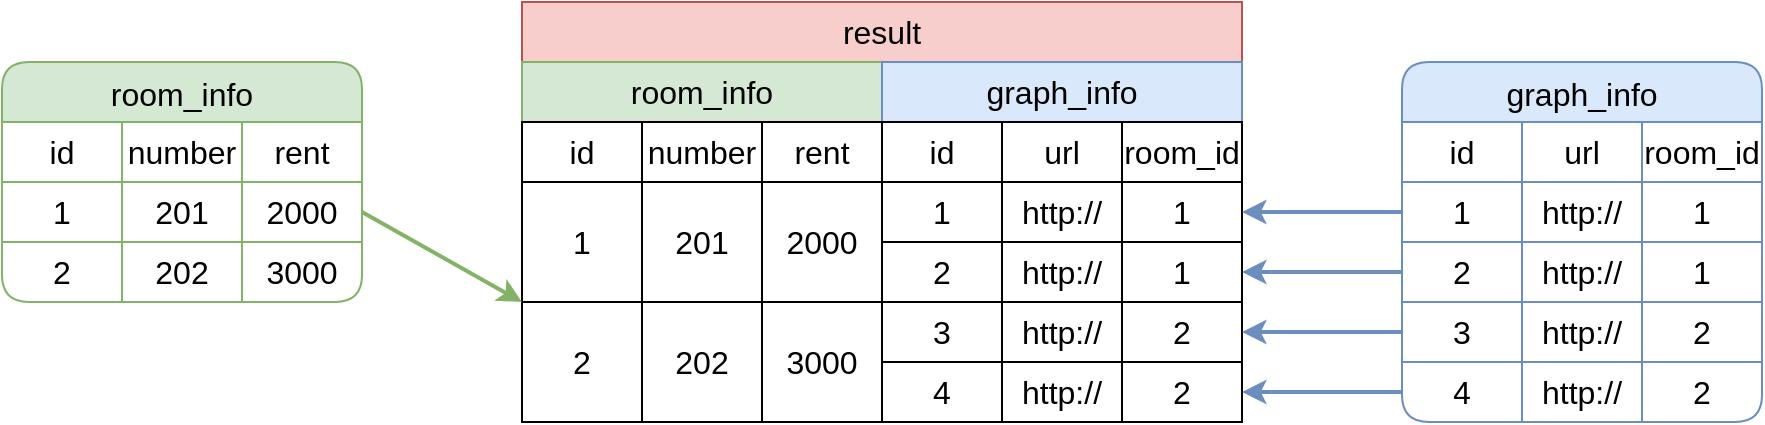 <mxfile version="21.6.5" type="device">
  <diagram name="第 1 页" id="Rej5io_blJWf3P0rDN8p">
    <mxGraphModel dx="1219" dy="769" grid="1" gridSize="10" guides="1" tooltips="1" connect="1" arrows="1" fold="1" page="1" pageScale="1" pageWidth="3300" pageHeight="4681" math="0" shadow="0">
      <root>
        <mxCell id="0" />
        <mxCell id="1" parent="0" />
        <mxCell id="d7a110inKtljT86s4EJ2-14" value="room_info" style="shape=table;startSize=30;container=1;collapsible=0;childLayout=tableLayout;strokeColor=#82b366;fontSize=16;fillColor=#d5e8d4;rounded=1;" parent="1" vertex="1">
          <mxGeometry x="320" y="360" width="180" height="120" as="geometry" />
        </mxCell>
        <mxCell id="d7a110inKtljT86s4EJ2-15" value="" style="shape=tableRow;horizontal=0;startSize=0;swimlaneHead=0;swimlaneBody=0;strokeColor=inherit;top=0;left=0;bottom=0;right=0;collapsible=0;dropTarget=0;fillColor=none;points=[[0,0.5],[1,0.5]];portConstraint=eastwest;fontSize=16;" parent="d7a110inKtljT86s4EJ2-14" vertex="1">
          <mxGeometry y="30" width="180" height="30" as="geometry" />
        </mxCell>
        <mxCell id="d7a110inKtljT86s4EJ2-16" value="id" style="shape=partialRectangle;html=1;whiteSpace=wrap;connectable=0;strokeColor=inherit;overflow=hidden;fillColor=none;top=0;left=0;bottom=0;right=0;pointerEvents=1;fontSize=16;" parent="d7a110inKtljT86s4EJ2-15" vertex="1">
          <mxGeometry width="60" height="30" as="geometry">
            <mxRectangle width="60" height="30" as="alternateBounds" />
          </mxGeometry>
        </mxCell>
        <mxCell id="d7a110inKtljT86s4EJ2-17" value="number" style="shape=partialRectangle;html=1;whiteSpace=wrap;connectable=0;strokeColor=inherit;overflow=hidden;fillColor=none;top=0;left=0;bottom=0;right=0;pointerEvents=1;fontSize=16;" parent="d7a110inKtljT86s4EJ2-15" vertex="1">
          <mxGeometry x="60" width="60" height="30" as="geometry">
            <mxRectangle width="60" height="30" as="alternateBounds" />
          </mxGeometry>
        </mxCell>
        <mxCell id="d7a110inKtljT86s4EJ2-18" value="rent" style="shape=partialRectangle;html=1;whiteSpace=wrap;connectable=0;strokeColor=inherit;overflow=hidden;fillColor=none;top=0;left=0;bottom=0;right=0;pointerEvents=1;fontSize=16;" parent="d7a110inKtljT86s4EJ2-15" vertex="1">
          <mxGeometry x="120" width="60" height="30" as="geometry">
            <mxRectangle width="60" height="30" as="alternateBounds" />
          </mxGeometry>
        </mxCell>
        <mxCell id="d7a110inKtljT86s4EJ2-19" value="" style="shape=tableRow;horizontal=0;startSize=0;swimlaneHead=0;swimlaneBody=0;strokeColor=inherit;top=0;left=0;bottom=0;right=0;collapsible=0;dropTarget=0;fillColor=none;points=[[0,0.5],[1,0.5]];portConstraint=eastwest;fontSize=16;" parent="d7a110inKtljT86s4EJ2-14" vertex="1">
          <mxGeometry y="60" width="180" height="30" as="geometry" />
        </mxCell>
        <mxCell id="d7a110inKtljT86s4EJ2-20" value="1" style="shape=partialRectangle;html=1;whiteSpace=wrap;connectable=0;strokeColor=inherit;overflow=hidden;fillColor=none;top=0;left=0;bottom=0;right=0;pointerEvents=1;fontSize=16;" parent="d7a110inKtljT86s4EJ2-19" vertex="1">
          <mxGeometry width="60" height="30" as="geometry">
            <mxRectangle width="60" height="30" as="alternateBounds" />
          </mxGeometry>
        </mxCell>
        <mxCell id="d7a110inKtljT86s4EJ2-21" value="201" style="shape=partialRectangle;html=1;whiteSpace=wrap;connectable=0;strokeColor=inherit;overflow=hidden;fillColor=none;top=0;left=0;bottom=0;right=0;pointerEvents=1;fontSize=16;" parent="d7a110inKtljT86s4EJ2-19" vertex="1">
          <mxGeometry x="60" width="60" height="30" as="geometry">
            <mxRectangle width="60" height="30" as="alternateBounds" />
          </mxGeometry>
        </mxCell>
        <mxCell id="d7a110inKtljT86s4EJ2-22" value="2000" style="shape=partialRectangle;html=1;whiteSpace=wrap;connectable=0;strokeColor=inherit;overflow=hidden;fillColor=none;top=0;left=0;bottom=0;right=0;pointerEvents=1;fontSize=16;" parent="d7a110inKtljT86s4EJ2-19" vertex="1">
          <mxGeometry x="120" width="60" height="30" as="geometry">
            <mxRectangle width="60" height="30" as="alternateBounds" />
          </mxGeometry>
        </mxCell>
        <mxCell id="d7a110inKtljT86s4EJ2-23" value="" style="shape=tableRow;horizontal=0;startSize=0;swimlaneHead=0;swimlaneBody=0;strokeColor=inherit;top=0;left=0;bottom=0;right=0;collapsible=0;dropTarget=0;fillColor=none;points=[[0,0.5],[1,0.5]];portConstraint=eastwest;fontSize=16;" parent="d7a110inKtljT86s4EJ2-14" vertex="1">
          <mxGeometry y="90" width="180" height="30" as="geometry" />
        </mxCell>
        <mxCell id="d7a110inKtljT86s4EJ2-24" value="2" style="shape=partialRectangle;html=1;whiteSpace=wrap;connectable=0;strokeColor=inherit;overflow=hidden;fillColor=none;top=0;left=0;bottom=0;right=0;pointerEvents=1;fontSize=16;" parent="d7a110inKtljT86s4EJ2-23" vertex="1">
          <mxGeometry width="60" height="30" as="geometry">
            <mxRectangle width="60" height="30" as="alternateBounds" />
          </mxGeometry>
        </mxCell>
        <mxCell id="d7a110inKtljT86s4EJ2-25" value="202" style="shape=partialRectangle;html=1;whiteSpace=wrap;connectable=0;strokeColor=inherit;overflow=hidden;fillColor=none;top=0;left=0;bottom=0;right=0;pointerEvents=1;fontSize=16;" parent="d7a110inKtljT86s4EJ2-23" vertex="1">
          <mxGeometry x="60" width="60" height="30" as="geometry">
            <mxRectangle width="60" height="30" as="alternateBounds" />
          </mxGeometry>
        </mxCell>
        <mxCell id="d7a110inKtljT86s4EJ2-26" value="3000" style="shape=partialRectangle;html=1;whiteSpace=wrap;connectable=0;strokeColor=inherit;overflow=hidden;fillColor=none;top=0;left=0;bottom=0;right=0;pointerEvents=1;fontSize=16;" parent="d7a110inKtljT86s4EJ2-23" vertex="1">
          <mxGeometry x="120" width="60" height="30" as="geometry">
            <mxRectangle width="60" height="30" as="alternateBounds" />
          </mxGeometry>
        </mxCell>
        <mxCell id="d7a110inKtljT86s4EJ2-27" value="graph_info" style="shape=table;startSize=30;container=1;collapsible=0;childLayout=tableLayout;strokeColor=#6c8ebf;fontSize=16;fillColor=#dae8fc;swimlaneLine=1;rounded=1;" parent="1" vertex="1">
          <mxGeometry x="1020" y="360" width="180" height="180" as="geometry" />
        </mxCell>
        <mxCell id="d7a110inKtljT86s4EJ2-28" value="" style="shape=tableRow;horizontal=0;startSize=0;swimlaneHead=0;swimlaneBody=0;strokeColor=inherit;top=0;left=0;bottom=0;right=0;collapsible=0;dropTarget=0;fillColor=none;points=[[0,0.5],[1,0.5]];portConstraint=eastwest;fontSize=16;" parent="d7a110inKtljT86s4EJ2-27" vertex="1">
          <mxGeometry y="30" width="180" height="30" as="geometry" />
        </mxCell>
        <mxCell id="d7a110inKtljT86s4EJ2-29" value="id" style="shape=partialRectangle;html=1;whiteSpace=wrap;connectable=0;strokeColor=inherit;overflow=hidden;fillColor=none;top=0;left=0;bottom=0;right=0;pointerEvents=1;fontSize=16;" parent="d7a110inKtljT86s4EJ2-28" vertex="1">
          <mxGeometry width="60" height="30" as="geometry">
            <mxRectangle width="60" height="30" as="alternateBounds" />
          </mxGeometry>
        </mxCell>
        <mxCell id="d7a110inKtljT86s4EJ2-30" value="url" style="shape=partialRectangle;html=1;whiteSpace=wrap;connectable=0;strokeColor=inherit;overflow=hidden;fillColor=none;top=0;left=0;bottom=0;right=0;pointerEvents=1;fontSize=16;" parent="d7a110inKtljT86s4EJ2-28" vertex="1">
          <mxGeometry x="60" width="60" height="30" as="geometry">
            <mxRectangle width="60" height="30" as="alternateBounds" />
          </mxGeometry>
        </mxCell>
        <mxCell id="d7a110inKtljT86s4EJ2-31" value="room_id" style="shape=partialRectangle;html=1;whiteSpace=wrap;connectable=0;strokeColor=inherit;overflow=hidden;fillColor=none;top=0;left=0;bottom=0;right=0;pointerEvents=1;fontSize=16;" parent="d7a110inKtljT86s4EJ2-28" vertex="1">
          <mxGeometry x="120" width="60" height="30" as="geometry">
            <mxRectangle width="60" height="30" as="alternateBounds" />
          </mxGeometry>
        </mxCell>
        <mxCell id="d7a110inKtljT86s4EJ2-32" value="" style="shape=tableRow;horizontal=0;startSize=0;swimlaneHead=0;swimlaneBody=0;strokeColor=inherit;top=0;left=0;bottom=0;right=0;collapsible=0;dropTarget=0;fillColor=none;points=[[0,0.5],[1,0.5]];portConstraint=eastwest;fontSize=16;" parent="d7a110inKtljT86s4EJ2-27" vertex="1">
          <mxGeometry y="60" width="180" height="30" as="geometry" />
        </mxCell>
        <mxCell id="d7a110inKtljT86s4EJ2-33" value="1" style="shape=partialRectangle;html=1;whiteSpace=wrap;connectable=0;strokeColor=inherit;overflow=hidden;fillColor=none;top=0;left=0;bottom=0;right=0;pointerEvents=1;fontSize=16;" parent="d7a110inKtljT86s4EJ2-32" vertex="1">
          <mxGeometry width="60" height="30" as="geometry">
            <mxRectangle width="60" height="30" as="alternateBounds" />
          </mxGeometry>
        </mxCell>
        <mxCell id="d7a110inKtljT86s4EJ2-34" value="http://" style="shape=partialRectangle;html=1;whiteSpace=wrap;connectable=0;strokeColor=inherit;overflow=hidden;fillColor=none;top=0;left=0;bottom=0;right=0;pointerEvents=1;fontSize=16;" parent="d7a110inKtljT86s4EJ2-32" vertex="1">
          <mxGeometry x="60" width="60" height="30" as="geometry">
            <mxRectangle width="60" height="30" as="alternateBounds" />
          </mxGeometry>
        </mxCell>
        <mxCell id="d7a110inKtljT86s4EJ2-35" value="1" style="shape=partialRectangle;html=1;whiteSpace=wrap;connectable=0;strokeColor=inherit;overflow=hidden;fillColor=none;top=0;left=0;bottom=0;right=0;pointerEvents=1;fontSize=16;" parent="d7a110inKtljT86s4EJ2-32" vertex="1">
          <mxGeometry x="120" width="60" height="30" as="geometry">
            <mxRectangle width="60" height="30" as="alternateBounds" />
          </mxGeometry>
        </mxCell>
        <mxCell id="d7a110inKtljT86s4EJ2-36" value="" style="shape=tableRow;horizontal=0;startSize=0;swimlaneHead=0;swimlaneBody=0;strokeColor=inherit;top=0;left=0;bottom=0;right=0;collapsible=0;dropTarget=0;fillColor=none;points=[[0,0.5],[1,0.5]];portConstraint=eastwest;fontSize=16;" parent="d7a110inKtljT86s4EJ2-27" vertex="1">
          <mxGeometry y="90" width="180" height="30" as="geometry" />
        </mxCell>
        <mxCell id="d7a110inKtljT86s4EJ2-37" value="2" style="shape=partialRectangle;html=1;whiteSpace=wrap;connectable=0;strokeColor=inherit;overflow=hidden;fillColor=none;top=0;left=0;bottom=0;right=0;pointerEvents=1;fontSize=16;" parent="d7a110inKtljT86s4EJ2-36" vertex="1">
          <mxGeometry width="60" height="30" as="geometry">
            <mxRectangle width="60" height="30" as="alternateBounds" />
          </mxGeometry>
        </mxCell>
        <mxCell id="d7a110inKtljT86s4EJ2-38" value="http://" style="shape=partialRectangle;html=1;whiteSpace=wrap;connectable=0;strokeColor=inherit;overflow=hidden;fillColor=none;top=0;left=0;bottom=0;right=0;pointerEvents=1;fontSize=16;" parent="d7a110inKtljT86s4EJ2-36" vertex="1">
          <mxGeometry x="60" width="60" height="30" as="geometry">
            <mxRectangle width="60" height="30" as="alternateBounds" />
          </mxGeometry>
        </mxCell>
        <mxCell id="d7a110inKtljT86s4EJ2-39" value="1" style="shape=partialRectangle;html=1;whiteSpace=wrap;connectable=0;strokeColor=inherit;overflow=hidden;fillColor=none;top=0;left=0;bottom=0;right=0;pointerEvents=1;fontSize=16;" parent="d7a110inKtljT86s4EJ2-36" vertex="1">
          <mxGeometry x="120" width="60" height="30" as="geometry">
            <mxRectangle width="60" height="30" as="alternateBounds" />
          </mxGeometry>
        </mxCell>
        <mxCell id="d7a110inKtljT86s4EJ2-40" style="shape=tableRow;horizontal=0;startSize=0;swimlaneHead=0;swimlaneBody=0;strokeColor=inherit;top=0;left=0;bottom=0;right=0;collapsible=0;dropTarget=0;fillColor=none;points=[[0,0.5],[1,0.5]];portConstraint=eastwest;fontSize=16;" parent="d7a110inKtljT86s4EJ2-27" vertex="1">
          <mxGeometry y="120" width="180" height="30" as="geometry" />
        </mxCell>
        <mxCell id="d7a110inKtljT86s4EJ2-41" value="3" style="shape=partialRectangle;html=1;whiteSpace=wrap;connectable=0;strokeColor=inherit;overflow=hidden;fillColor=none;top=0;left=0;bottom=0;right=0;pointerEvents=1;fontSize=16;" parent="d7a110inKtljT86s4EJ2-40" vertex="1">
          <mxGeometry width="60" height="30" as="geometry">
            <mxRectangle width="60" height="30" as="alternateBounds" />
          </mxGeometry>
        </mxCell>
        <mxCell id="d7a110inKtljT86s4EJ2-42" value="http://" style="shape=partialRectangle;html=1;whiteSpace=wrap;connectable=0;strokeColor=inherit;overflow=hidden;fillColor=none;top=0;left=0;bottom=0;right=0;pointerEvents=1;fontSize=16;" parent="d7a110inKtljT86s4EJ2-40" vertex="1">
          <mxGeometry x="60" width="60" height="30" as="geometry">
            <mxRectangle width="60" height="30" as="alternateBounds" />
          </mxGeometry>
        </mxCell>
        <mxCell id="d7a110inKtljT86s4EJ2-43" value="2" style="shape=partialRectangle;html=1;whiteSpace=wrap;connectable=0;strokeColor=inherit;overflow=hidden;fillColor=none;top=0;left=0;bottom=0;right=0;pointerEvents=1;fontSize=16;" parent="d7a110inKtljT86s4EJ2-40" vertex="1">
          <mxGeometry x="120" width="60" height="30" as="geometry">
            <mxRectangle width="60" height="30" as="alternateBounds" />
          </mxGeometry>
        </mxCell>
        <mxCell id="d7a110inKtljT86s4EJ2-44" style="shape=tableRow;horizontal=0;startSize=0;swimlaneHead=0;swimlaneBody=0;strokeColor=inherit;top=0;left=0;bottom=0;right=0;collapsible=0;dropTarget=0;fillColor=none;points=[[0,0.5],[1,0.5]];portConstraint=eastwest;fontSize=16;" parent="d7a110inKtljT86s4EJ2-27" vertex="1">
          <mxGeometry y="150" width="180" height="30" as="geometry" />
        </mxCell>
        <mxCell id="d7a110inKtljT86s4EJ2-45" value="4" style="shape=partialRectangle;html=1;whiteSpace=wrap;connectable=0;strokeColor=inherit;overflow=hidden;fillColor=none;top=0;left=0;bottom=0;right=0;pointerEvents=1;fontSize=16;" parent="d7a110inKtljT86s4EJ2-44" vertex="1">
          <mxGeometry width="60" height="30" as="geometry">
            <mxRectangle width="60" height="30" as="alternateBounds" />
          </mxGeometry>
        </mxCell>
        <mxCell id="d7a110inKtljT86s4EJ2-46" value="http://" style="shape=partialRectangle;html=1;whiteSpace=wrap;connectable=0;strokeColor=inherit;overflow=hidden;fillColor=none;top=0;left=0;bottom=0;right=0;pointerEvents=1;fontSize=16;" parent="d7a110inKtljT86s4EJ2-44" vertex="1">
          <mxGeometry x="60" width="60" height="30" as="geometry">
            <mxRectangle width="60" height="30" as="alternateBounds" />
          </mxGeometry>
        </mxCell>
        <mxCell id="d7a110inKtljT86s4EJ2-47" value="2" style="shape=partialRectangle;html=1;whiteSpace=wrap;connectable=0;strokeColor=inherit;overflow=hidden;fillColor=none;top=0;left=0;bottom=0;right=0;pointerEvents=1;fontSize=16;" parent="d7a110inKtljT86s4EJ2-44" vertex="1">
          <mxGeometry x="120" width="60" height="30" as="geometry">
            <mxRectangle width="60" height="30" as="alternateBounds" />
          </mxGeometry>
        </mxCell>
        <mxCell id="-BZi0XnxrR75gDSVM38y-54" value="result" style="rounded=0;whiteSpace=wrap;html=1;fontSize=16;fillColor=#f8cecc;strokeColor=#b85450;" parent="1" vertex="1">
          <mxGeometry x="580" y="330" width="360" height="30" as="geometry" />
        </mxCell>
        <mxCell id="-BZi0XnxrR75gDSVM38y-55" value="room_info" style="rounded=0;whiteSpace=wrap;html=1;fontSize=16;fillColor=#d5e8d4;strokeColor=#82b366;" parent="1" vertex="1">
          <mxGeometry x="580" y="360" width="180" height="30" as="geometry" />
        </mxCell>
        <mxCell id="-BZi0XnxrR75gDSVM38y-56" value="graph_info" style="rounded=0;whiteSpace=wrap;html=1;fontSize=16;fillColor=#dae8fc;strokeColor=#6c8ebf;" parent="1" vertex="1">
          <mxGeometry x="760" y="360" width="180" height="30" as="geometry" />
        </mxCell>
        <mxCell id="-BZi0XnxrR75gDSVM38y-58" value="id" style="rounded=0;whiteSpace=wrap;html=1;fontSize=16;" parent="1" vertex="1">
          <mxGeometry x="580" y="390" width="60" height="30" as="geometry" />
        </mxCell>
        <mxCell id="-BZi0XnxrR75gDSVM38y-59" value="number" style="rounded=0;whiteSpace=wrap;html=1;fontSize=16;" parent="1" vertex="1">
          <mxGeometry x="640" y="390" width="60" height="30" as="geometry" />
        </mxCell>
        <mxCell id="-BZi0XnxrR75gDSVM38y-60" value="rent" style="rounded=0;whiteSpace=wrap;html=1;fontSize=16;" parent="1" vertex="1">
          <mxGeometry x="700" y="390" width="60" height="30" as="geometry" />
        </mxCell>
        <mxCell id="-BZi0XnxrR75gDSVM38y-61" value="id" style="rounded=0;whiteSpace=wrap;html=1;fontSize=16;" parent="1" vertex="1">
          <mxGeometry x="760" y="390" width="60" height="30" as="geometry" />
        </mxCell>
        <mxCell id="-BZi0XnxrR75gDSVM38y-62" value="url" style="rounded=0;whiteSpace=wrap;html=1;fontSize=16;" parent="1" vertex="1">
          <mxGeometry x="820" y="390" width="60" height="30" as="geometry" />
        </mxCell>
        <mxCell id="-BZi0XnxrR75gDSVM38y-63" value="room_id" style="rounded=0;whiteSpace=wrap;html=1;fontSize=16;" parent="1" vertex="1">
          <mxGeometry x="880" y="390" width="60" height="30" as="geometry" />
        </mxCell>
        <mxCell id="-BZi0XnxrR75gDSVM38y-64" value="1" style="rounded=0;whiteSpace=wrap;html=1;fontSize=16;" parent="1" vertex="1">
          <mxGeometry x="580" y="420" width="60" height="60" as="geometry" />
        </mxCell>
        <mxCell id="-BZi0XnxrR75gDSVM38y-65" value="201" style="rounded=0;whiteSpace=wrap;html=1;fontSize=16;" parent="1" vertex="1">
          <mxGeometry x="640" y="420" width="60" height="60" as="geometry" />
        </mxCell>
        <mxCell id="-BZi0XnxrR75gDSVM38y-66" value="2000" style="rounded=0;whiteSpace=wrap;html=1;fontSize=16;" parent="1" vertex="1">
          <mxGeometry x="700" y="420" width="60" height="60" as="geometry" />
        </mxCell>
        <mxCell id="-BZi0XnxrR75gDSVM38y-67" value="1" style="rounded=0;whiteSpace=wrap;html=1;fontSize=16;" parent="1" vertex="1">
          <mxGeometry x="760" y="420" width="60" height="30" as="geometry" />
        </mxCell>
        <mxCell id="-BZi0XnxrR75gDSVM38y-68" value="http://" style="rounded=0;whiteSpace=wrap;html=1;fontSize=16;" parent="1" vertex="1">
          <mxGeometry x="820" y="420" width="60" height="30" as="geometry" />
        </mxCell>
        <mxCell id="-BZi0XnxrR75gDSVM38y-69" value="1" style="rounded=0;whiteSpace=wrap;html=1;fontSize=16;" parent="1" vertex="1">
          <mxGeometry x="880" y="420" width="60" height="30" as="geometry" />
        </mxCell>
        <mxCell id="-BZi0XnxrR75gDSVM38y-73" value="2" style="rounded=0;whiteSpace=wrap;html=1;fontSize=16;" parent="1" vertex="1">
          <mxGeometry x="760" y="450" width="60" height="30" as="geometry" />
        </mxCell>
        <mxCell id="-BZi0XnxrR75gDSVM38y-74" value="http://" style="rounded=0;whiteSpace=wrap;html=1;fontSize=16;" parent="1" vertex="1">
          <mxGeometry x="820" y="450" width="60" height="30" as="geometry" />
        </mxCell>
        <mxCell id="-BZi0XnxrR75gDSVM38y-75" value="1" style="rounded=0;whiteSpace=wrap;html=1;fontSize=16;" parent="1" vertex="1">
          <mxGeometry x="880" y="450" width="60" height="30" as="geometry" />
        </mxCell>
        <mxCell id="-BZi0XnxrR75gDSVM38y-76" value="2" style="rounded=0;whiteSpace=wrap;html=1;fontSize=16;" parent="1" vertex="1">
          <mxGeometry x="580" y="480" width="60" height="60" as="geometry" />
        </mxCell>
        <mxCell id="-BZi0XnxrR75gDSVM38y-77" value="202" style="rounded=0;whiteSpace=wrap;html=1;fontSize=16;" parent="1" vertex="1">
          <mxGeometry x="640" y="480" width="60" height="60" as="geometry" />
        </mxCell>
        <mxCell id="-BZi0XnxrR75gDSVM38y-78" value="3000" style="rounded=0;whiteSpace=wrap;html=1;fontSize=16;" parent="1" vertex="1">
          <mxGeometry x="700" y="480" width="60" height="60" as="geometry" />
        </mxCell>
        <mxCell id="-BZi0XnxrR75gDSVM38y-79" value="3" style="rounded=0;whiteSpace=wrap;html=1;fontSize=16;" parent="1" vertex="1">
          <mxGeometry x="760" y="480" width="60" height="30" as="geometry" />
        </mxCell>
        <mxCell id="-BZi0XnxrR75gDSVM38y-80" value="http://" style="rounded=0;whiteSpace=wrap;html=1;fontSize=16;" parent="1" vertex="1">
          <mxGeometry x="820" y="480" width="60" height="30" as="geometry" />
        </mxCell>
        <mxCell id="-BZi0XnxrR75gDSVM38y-81" value="2" style="rounded=0;whiteSpace=wrap;html=1;fontSize=16;" parent="1" vertex="1">
          <mxGeometry x="880" y="480" width="60" height="30" as="geometry" />
        </mxCell>
        <mxCell id="-BZi0XnxrR75gDSVM38y-82" value="4" style="rounded=0;whiteSpace=wrap;html=1;fontSize=16;" parent="1" vertex="1">
          <mxGeometry x="760" y="510" width="60" height="30" as="geometry" />
        </mxCell>
        <mxCell id="-BZi0XnxrR75gDSVM38y-83" value="http://" style="rounded=0;whiteSpace=wrap;html=1;fontSize=16;" parent="1" vertex="1">
          <mxGeometry x="820" y="510" width="60" height="30" as="geometry" />
        </mxCell>
        <mxCell id="-BZi0XnxrR75gDSVM38y-84" value="2" style="rounded=0;whiteSpace=wrap;html=1;fontSize=16;" parent="1" vertex="1">
          <mxGeometry x="880" y="510" width="60" height="30" as="geometry" />
        </mxCell>
        <mxCell id="-BZi0XnxrR75gDSVM38y-85" value="" style="endArrow=classic;html=1;rounded=0;entryX=0;entryY=1;entryDx=0;entryDy=0;exitX=1;exitY=0.5;exitDx=0;exitDy=0;fillColor=#d5e8d4;strokeColor=#82b366;strokeWidth=2;" parent="1" source="d7a110inKtljT86s4EJ2-19" target="-BZi0XnxrR75gDSVM38y-64" edge="1">
          <mxGeometry width="50" height="50" relative="1" as="geometry">
            <mxPoint x="390" y="660" as="sourcePoint" />
            <mxPoint x="440" y="610" as="targetPoint" />
          </mxGeometry>
        </mxCell>
        <mxCell id="-BZi0XnxrR75gDSVM38y-86" value="" style="endArrow=classic;html=1;rounded=0;entryX=1;entryY=0.5;entryDx=0;entryDy=0;exitX=0;exitY=0.5;exitDx=0;exitDy=0;strokeWidth=2;fillColor=#dae8fc;strokeColor=#6c8ebf;" parent="1" source="d7a110inKtljT86s4EJ2-32" target="-BZi0XnxrR75gDSVM38y-69" edge="1">
          <mxGeometry width="50" height="50" relative="1" as="geometry">
            <mxPoint x="950" y="680" as="sourcePoint" />
            <mxPoint x="1000" y="630" as="targetPoint" />
          </mxGeometry>
        </mxCell>
        <mxCell id="-BZi0XnxrR75gDSVM38y-87" value="" style="endArrow=classic;html=1;rounded=0;entryX=1;entryY=0.5;entryDx=0;entryDy=0;exitX=0;exitY=0.5;exitDx=0;exitDy=0;strokeWidth=2;fillColor=#dae8fc;strokeColor=#6c8ebf;" parent="1" source="d7a110inKtljT86s4EJ2-36" target="-BZi0XnxrR75gDSVM38y-75" edge="1">
          <mxGeometry width="50" height="50" relative="1" as="geometry">
            <mxPoint x="1030" y="445" as="sourcePoint" />
            <mxPoint x="950" y="445" as="targetPoint" />
          </mxGeometry>
        </mxCell>
        <mxCell id="-BZi0XnxrR75gDSVM38y-88" value="" style="endArrow=classic;html=1;rounded=0;entryX=1;entryY=0.5;entryDx=0;entryDy=0;exitX=0;exitY=0.5;exitDx=0;exitDy=0;strokeWidth=2;fillColor=#dae8fc;strokeColor=#6c8ebf;" parent="1" source="d7a110inKtljT86s4EJ2-40" target="-BZi0XnxrR75gDSVM38y-81" edge="1">
          <mxGeometry width="50" height="50" relative="1" as="geometry">
            <mxPoint x="1030" y="475" as="sourcePoint" />
            <mxPoint x="950" y="475" as="targetPoint" />
          </mxGeometry>
        </mxCell>
        <mxCell id="-BZi0XnxrR75gDSVM38y-89" value="" style="endArrow=classic;html=1;rounded=0;entryX=1;entryY=0.5;entryDx=0;entryDy=0;exitX=0;exitY=0.5;exitDx=0;exitDy=0;strokeWidth=2;fillColor=#dae8fc;strokeColor=#6c8ebf;" parent="1" source="d7a110inKtljT86s4EJ2-44" target="-BZi0XnxrR75gDSVM38y-84" edge="1">
          <mxGeometry width="50" height="50" relative="1" as="geometry">
            <mxPoint x="1030" y="505" as="sourcePoint" />
            <mxPoint x="950" y="505" as="targetPoint" />
          </mxGeometry>
        </mxCell>
      </root>
    </mxGraphModel>
  </diagram>
</mxfile>
